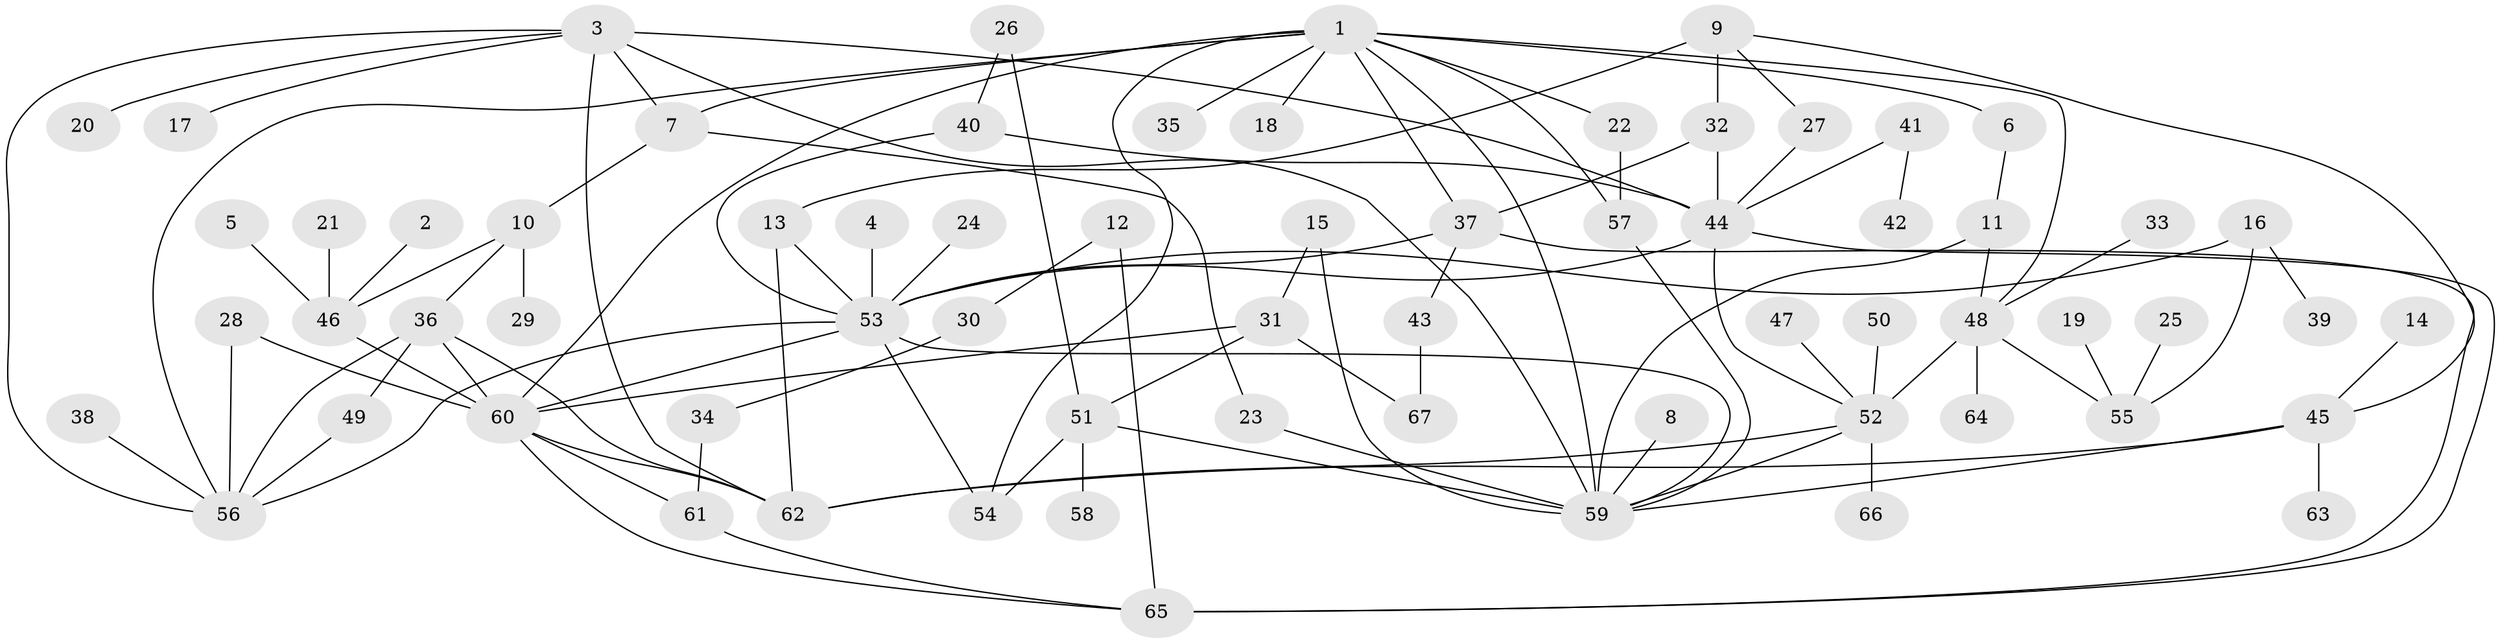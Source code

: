 // original degree distribution, {7: 0.022556390977443608, 6: 0.022556390977443608, 9: 0.007518796992481203, 5: 0.06766917293233082, 3: 0.18796992481203006, 4: 0.12030075187969924, 8: 0.007518796992481203, 1: 0.3157894736842105, 2: 0.24812030075187969}
// Generated by graph-tools (version 1.1) at 2025/25/03/09/25 03:25:32]
// undirected, 67 vertices, 105 edges
graph export_dot {
graph [start="1"]
  node [color=gray90,style=filled];
  1;
  2;
  3;
  4;
  5;
  6;
  7;
  8;
  9;
  10;
  11;
  12;
  13;
  14;
  15;
  16;
  17;
  18;
  19;
  20;
  21;
  22;
  23;
  24;
  25;
  26;
  27;
  28;
  29;
  30;
  31;
  32;
  33;
  34;
  35;
  36;
  37;
  38;
  39;
  40;
  41;
  42;
  43;
  44;
  45;
  46;
  47;
  48;
  49;
  50;
  51;
  52;
  53;
  54;
  55;
  56;
  57;
  58;
  59;
  60;
  61;
  62;
  63;
  64;
  65;
  66;
  67;
  1 -- 6 [weight=1.0];
  1 -- 7 [weight=1.0];
  1 -- 18 [weight=1.0];
  1 -- 22 [weight=1.0];
  1 -- 35 [weight=1.0];
  1 -- 37 [weight=2.0];
  1 -- 48 [weight=1.0];
  1 -- 54 [weight=1.0];
  1 -- 56 [weight=1.0];
  1 -- 57 [weight=1.0];
  1 -- 59 [weight=1.0];
  1 -- 60 [weight=1.0];
  2 -- 46 [weight=1.0];
  3 -- 7 [weight=1.0];
  3 -- 17 [weight=1.0];
  3 -- 20 [weight=1.0];
  3 -- 44 [weight=1.0];
  3 -- 56 [weight=1.0];
  3 -- 59 [weight=1.0];
  3 -- 62 [weight=1.0];
  4 -- 53 [weight=1.0];
  5 -- 46 [weight=1.0];
  6 -- 11 [weight=1.0];
  7 -- 10 [weight=1.0];
  7 -- 23 [weight=1.0];
  8 -- 59 [weight=1.0];
  9 -- 13 [weight=1.0];
  9 -- 27 [weight=1.0];
  9 -- 32 [weight=2.0];
  9 -- 45 [weight=1.0];
  10 -- 29 [weight=1.0];
  10 -- 36 [weight=1.0];
  10 -- 46 [weight=1.0];
  11 -- 48 [weight=1.0];
  11 -- 59 [weight=1.0];
  12 -- 30 [weight=1.0];
  12 -- 65 [weight=1.0];
  13 -- 53 [weight=1.0];
  13 -- 62 [weight=1.0];
  14 -- 45 [weight=1.0];
  15 -- 31 [weight=1.0];
  15 -- 59 [weight=1.0];
  16 -- 39 [weight=1.0];
  16 -- 53 [weight=1.0];
  16 -- 55 [weight=1.0];
  19 -- 55 [weight=1.0];
  21 -- 46 [weight=1.0];
  22 -- 57 [weight=1.0];
  23 -- 59 [weight=1.0];
  24 -- 53 [weight=1.0];
  25 -- 55 [weight=1.0];
  26 -- 40 [weight=1.0];
  26 -- 51 [weight=1.0];
  27 -- 44 [weight=1.0];
  28 -- 56 [weight=1.0];
  28 -- 60 [weight=1.0];
  30 -- 34 [weight=1.0];
  31 -- 51 [weight=1.0];
  31 -- 60 [weight=1.0];
  31 -- 67 [weight=1.0];
  32 -- 37 [weight=1.0];
  32 -- 44 [weight=1.0];
  33 -- 48 [weight=1.0];
  34 -- 61 [weight=2.0];
  36 -- 49 [weight=1.0];
  36 -- 56 [weight=1.0];
  36 -- 60 [weight=1.0];
  36 -- 62 [weight=1.0];
  37 -- 43 [weight=1.0];
  37 -- 53 [weight=1.0];
  37 -- 65 [weight=1.0];
  38 -- 56 [weight=1.0];
  40 -- 44 [weight=1.0];
  40 -- 53 [weight=1.0];
  41 -- 42 [weight=1.0];
  41 -- 44 [weight=1.0];
  43 -- 67 [weight=1.0];
  44 -- 52 [weight=1.0];
  44 -- 53 [weight=1.0];
  44 -- 65 [weight=1.0];
  45 -- 59 [weight=1.0];
  45 -- 62 [weight=1.0];
  45 -- 63 [weight=1.0];
  46 -- 60 [weight=1.0];
  47 -- 52 [weight=1.0];
  48 -- 52 [weight=1.0];
  48 -- 55 [weight=1.0];
  48 -- 64 [weight=1.0];
  49 -- 56 [weight=1.0];
  50 -- 52 [weight=1.0];
  51 -- 54 [weight=1.0];
  51 -- 58 [weight=1.0];
  51 -- 59 [weight=1.0];
  52 -- 59 [weight=1.0];
  52 -- 62 [weight=1.0];
  52 -- 66 [weight=1.0];
  53 -- 54 [weight=1.0];
  53 -- 56 [weight=1.0];
  53 -- 59 [weight=1.0];
  53 -- 60 [weight=1.0];
  57 -- 59 [weight=1.0];
  60 -- 61 [weight=1.0];
  60 -- 62 [weight=1.0];
  60 -- 65 [weight=1.0];
  61 -- 65 [weight=1.0];
}
